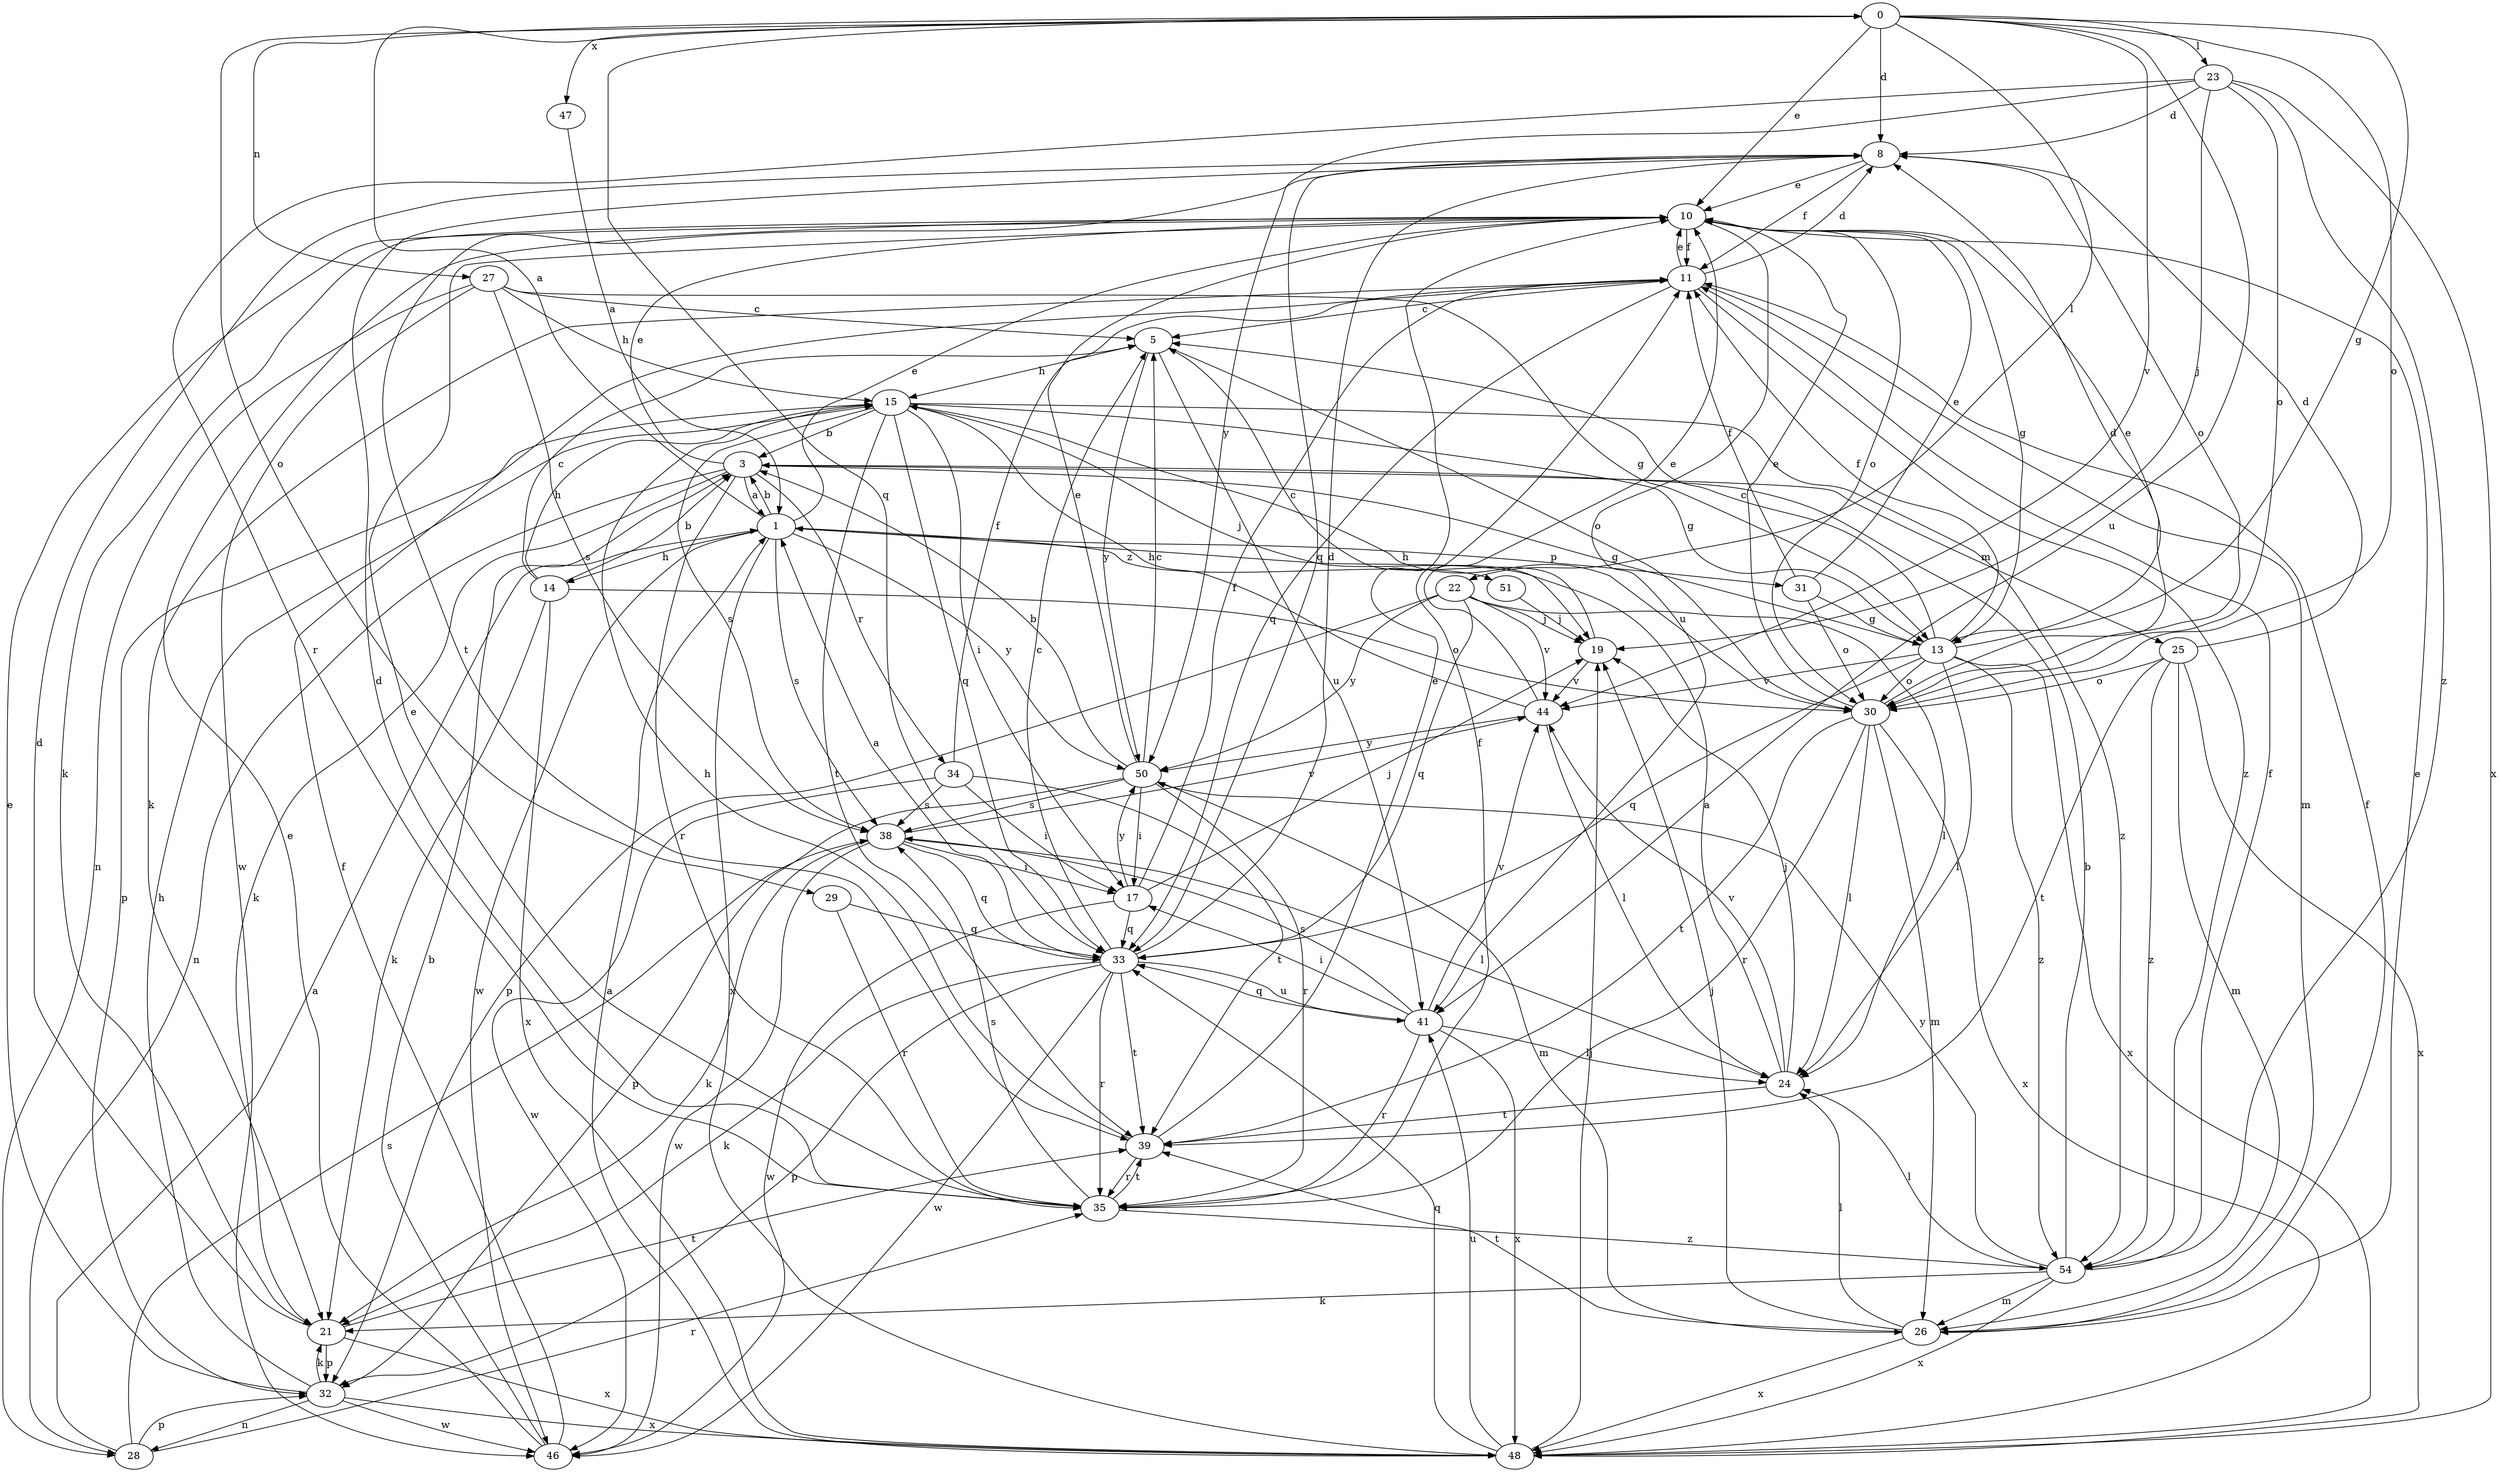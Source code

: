 strict digraph  {
0;
1;
3;
5;
8;
10;
11;
13;
14;
15;
17;
19;
21;
22;
23;
24;
25;
26;
27;
28;
29;
30;
31;
32;
33;
34;
35;
38;
39;
41;
44;
46;
47;
48;
50;
51;
54;
0 -> 8  [label=d];
0 -> 10  [label=e];
0 -> 13  [label=g];
0 -> 22  [label=l];
0 -> 23  [label=l];
0 -> 27  [label=n];
0 -> 29  [label=o];
0 -> 30  [label=o];
0 -> 33  [label=q];
0 -> 41  [label=u];
0 -> 44  [label=v];
0 -> 47  [label=x];
1 -> 0  [label=a];
1 -> 3  [label=b];
1 -> 10  [label=e];
1 -> 14  [label=h];
1 -> 31  [label=p];
1 -> 38  [label=s];
1 -> 46  [label=w];
1 -> 48  [label=x];
1 -> 50  [label=y];
1 -> 51  [label=z];
3 -> 1  [label=a];
3 -> 10  [label=e];
3 -> 13  [label=g];
3 -> 21  [label=k];
3 -> 25  [label=m];
3 -> 28  [label=n];
3 -> 34  [label=r];
3 -> 35  [label=r];
5 -> 15  [label=h];
5 -> 30  [label=o];
5 -> 41  [label=u];
5 -> 50  [label=y];
8 -> 10  [label=e];
8 -> 11  [label=f];
8 -> 30  [label=o];
8 -> 33  [label=q];
8 -> 39  [label=t];
10 -> 11  [label=f];
10 -> 13  [label=g];
10 -> 21  [label=k];
10 -> 30  [label=o];
10 -> 41  [label=u];
11 -> 5  [label=c];
11 -> 8  [label=d];
11 -> 10  [label=e];
11 -> 21  [label=k];
11 -> 26  [label=m];
11 -> 33  [label=q];
11 -> 54  [label=z];
13 -> 5  [label=c];
13 -> 10  [label=e];
13 -> 11  [label=f];
13 -> 24  [label=l];
13 -> 30  [label=o];
13 -> 33  [label=q];
13 -> 44  [label=v];
13 -> 48  [label=x];
13 -> 54  [label=z];
14 -> 3  [label=b];
14 -> 5  [label=c];
14 -> 15  [label=h];
14 -> 21  [label=k];
14 -> 30  [label=o];
14 -> 48  [label=x];
15 -> 3  [label=b];
15 -> 13  [label=g];
15 -> 17  [label=i];
15 -> 19  [label=j];
15 -> 32  [label=p];
15 -> 33  [label=q];
15 -> 38  [label=s];
15 -> 39  [label=t];
15 -> 54  [label=z];
17 -> 11  [label=f];
17 -> 19  [label=j];
17 -> 33  [label=q];
17 -> 46  [label=w];
17 -> 50  [label=y];
19 -> 5  [label=c];
19 -> 44  [label=v];
21 -> 8  [label=d];
21 -> 32  [label=p];
21 -> 39  [label=t];
21 -> 48  [label=x];
22 -> 19  [label=j];
22 -> 24  [label=l];
22 -> 32  [label=p];
22 -> 33  [label=q];
22 -> 44  [label=v];
22 -> 50  [label=y];
23 -> 8  [label=d];
23 -> 19  [label=j];
23 -> 30  [label=o];
23 -> 35  [label=r];
23 -> 48  [label=x];
23 -> 50  [label=y];
23 -> 54  [label=z];
24 -> 1  [label=a];
24 -> 19  [label=j];
24 -> 39  [label=t];
24 -> 44  [label=v];
25 -> 8  [label=d];
25 -> 26  [label=m];
25 -> 30  [label=o];
25 -> 39  [label=t];
25 -> 48  [label=x];
25 -> 54  [label=z];
26 -> 10  [label=e];
26 -> 11  [label=f];
26 -> 19  [label=j];
26 -> 24  [label=l];
26 -> 39  [label=t];
26 -> 48  [label=x];
27 -> 5  [label=c];
27 -> 13  [label=g];
27 -> 15  [label=h];
27 -> 28  [label=n];
27 -> 38  [label=s];
27 -> 46  [label=w];
28 -> 1  [label=a];
28 -> 32  [label=p];
28 -> 35  [label=r];
28 -> 38  [label=s];
29 -> 33  [label=q];
29 -> 35  [label=r];
30 -> 8  [label=d];
30 -> 10  [label=e];
30 -> 15  [label=h];
30 -> 24  [label=l];
30 -> 26  [label=m];
30 -> 35  [label=r];
30 -> 39  [label=t];
30 -> 48  [label=x];
31 -> 10  [label=e];
31 -> 11  [label=f];
31 -> 13  [label=g];
31 -> 30  [label=o];
32 -> 10  [label=e];
32 -> 15  [label=h];
32 -> 21  [label=k];
32 -> 28  [label=n];
32 -> 46  [label=w];
32 -> 48  [label=x];
33 -> 1  [label=a];
33 -> 5  [label=c];
33 -> 8  [label=d];
33 -> 21  [label=k];
33 -> 32  [label=p];
33 -> 35  [label=r];
33 -> 39  [label=t];
33 -> 41  [label=u];
33 -> 46  [label=w];
34 -> 11  [label=f];
34 -> 17  [label=i];
34 -> 38  [label=s];
34 -> 39  [label=t];
34 -> 46  [label=w];
35 -> 8  [label=d];
35 -> 10  [label=e];
35 -> 11  [label=f];
35 -> 38  [label=s];
35 -> 39  [label=t];
35 -> 54  [label=z];
38 -> 17  [label=i];
38 -> 21  [label=k];
38 -> 24  [label=l];
38 -> 33  [label=q];
38 -> 44  [label=v];
38 -> 46  [label=w];
39 -> 10  [label=e];
39 -> 15  [label=h];
39 -> 35  [label=r];
41 -> 17  [label=i];
41 -> 24  [label=l];
41 -> 33  [label=q];
41 -> 35  [label=r];
41 -> 38  [label=s];
41 -> 44  [label=v];
41 -> 48  [label=x];
44 -> 10  [label=e];
44 -> 15  [label=h];
44 -> 24  [label=l];
44 -> 50  [label=y];
46 -> 3  [label=b];
46 -> 10  [label=e];
46 -> 11  [label=f];
47 -> 1  [label=a];
48 -> 1  [label=a];
48 -> 19  [label=j];
48 -> 33  [label=q];
48 -> 41  [label=u];
50 -> 3  [label=b];
50 -> 5  [label=c];
50 -> 10  [label=e];
50 -> 17  [label=i];
50 -> 26  [label=m];
50 -> 32  [label=p];
50 -> 35  [label=r];
50 -> 38  [label=s];
51 -> 19  [label=j];
54 -> 3  [label=b];
54 -> 11  [label=f];
54 -> 21  [label=k];
54 -> 24  [label=l];
54 -> 26  [label=m];
54 -> 48  [label=x];
54 -> 50  [label=y];
}
